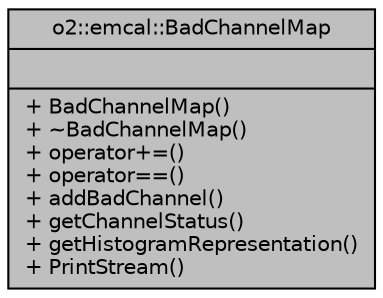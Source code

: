 digraph "o2::emcal::BadChannelMap"
{
 // INTERACTIVE_SVG=YES
  bgcolor="transparent";
  edge [fontname="Helvetica",fontsize="10",labelfontname="Helvetica",labelfontsize="10"];
  node [fontname="Helvetica",fontsize="10",shape=record];
  Node1 [label="{o2::emcal::BadChannelMap\n||+ BadChannelMap()\l+ ~BadChannelMap()\l+ operator+=()\l+ operator==()\l+ addBadChannel()\l+ getChannelStatus()\l+ getHistogramRepresentation()\l+ PrintStream()\l}",height=0.2,width=0.4,color="black", fillcolor="grey75", style="filled", fontcolor="black"];
}
